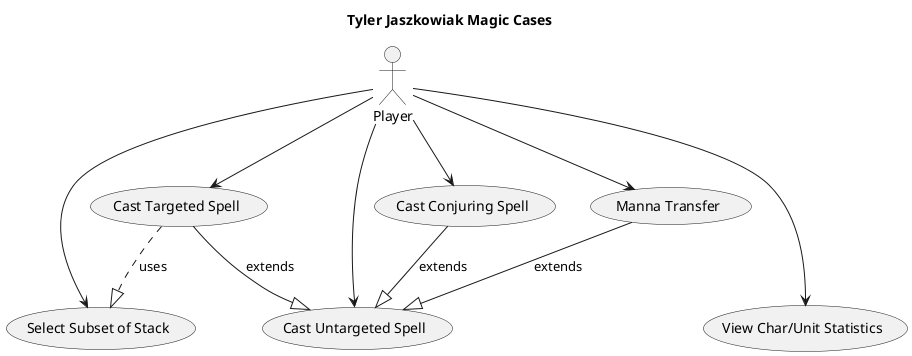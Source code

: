 @startuml
title Tyler Jaszkowiak Magic Cases

actor Player

Player --->    (Select Subset of Stack)

Player --->    (View Char/Unit Statistics)
Player --> (Cast Untargeted Spell)
Player --> (Cast Targeted Spell)
(Cast Targeted Spell) --|> (Cast Untargeted Spell) :extends
(Cast Targeted Spell) ..|> (Select Subset of Stack) :uses
Player --> (Cast Conjuring Spell)
(Cast Conjuring Spell) --|> (Cast Untargeted Spell) :extends
Player --> (Manna Transfer)
(Manna Transfer) --|> (Cast Untargeted Spell) :extends

@enduml
